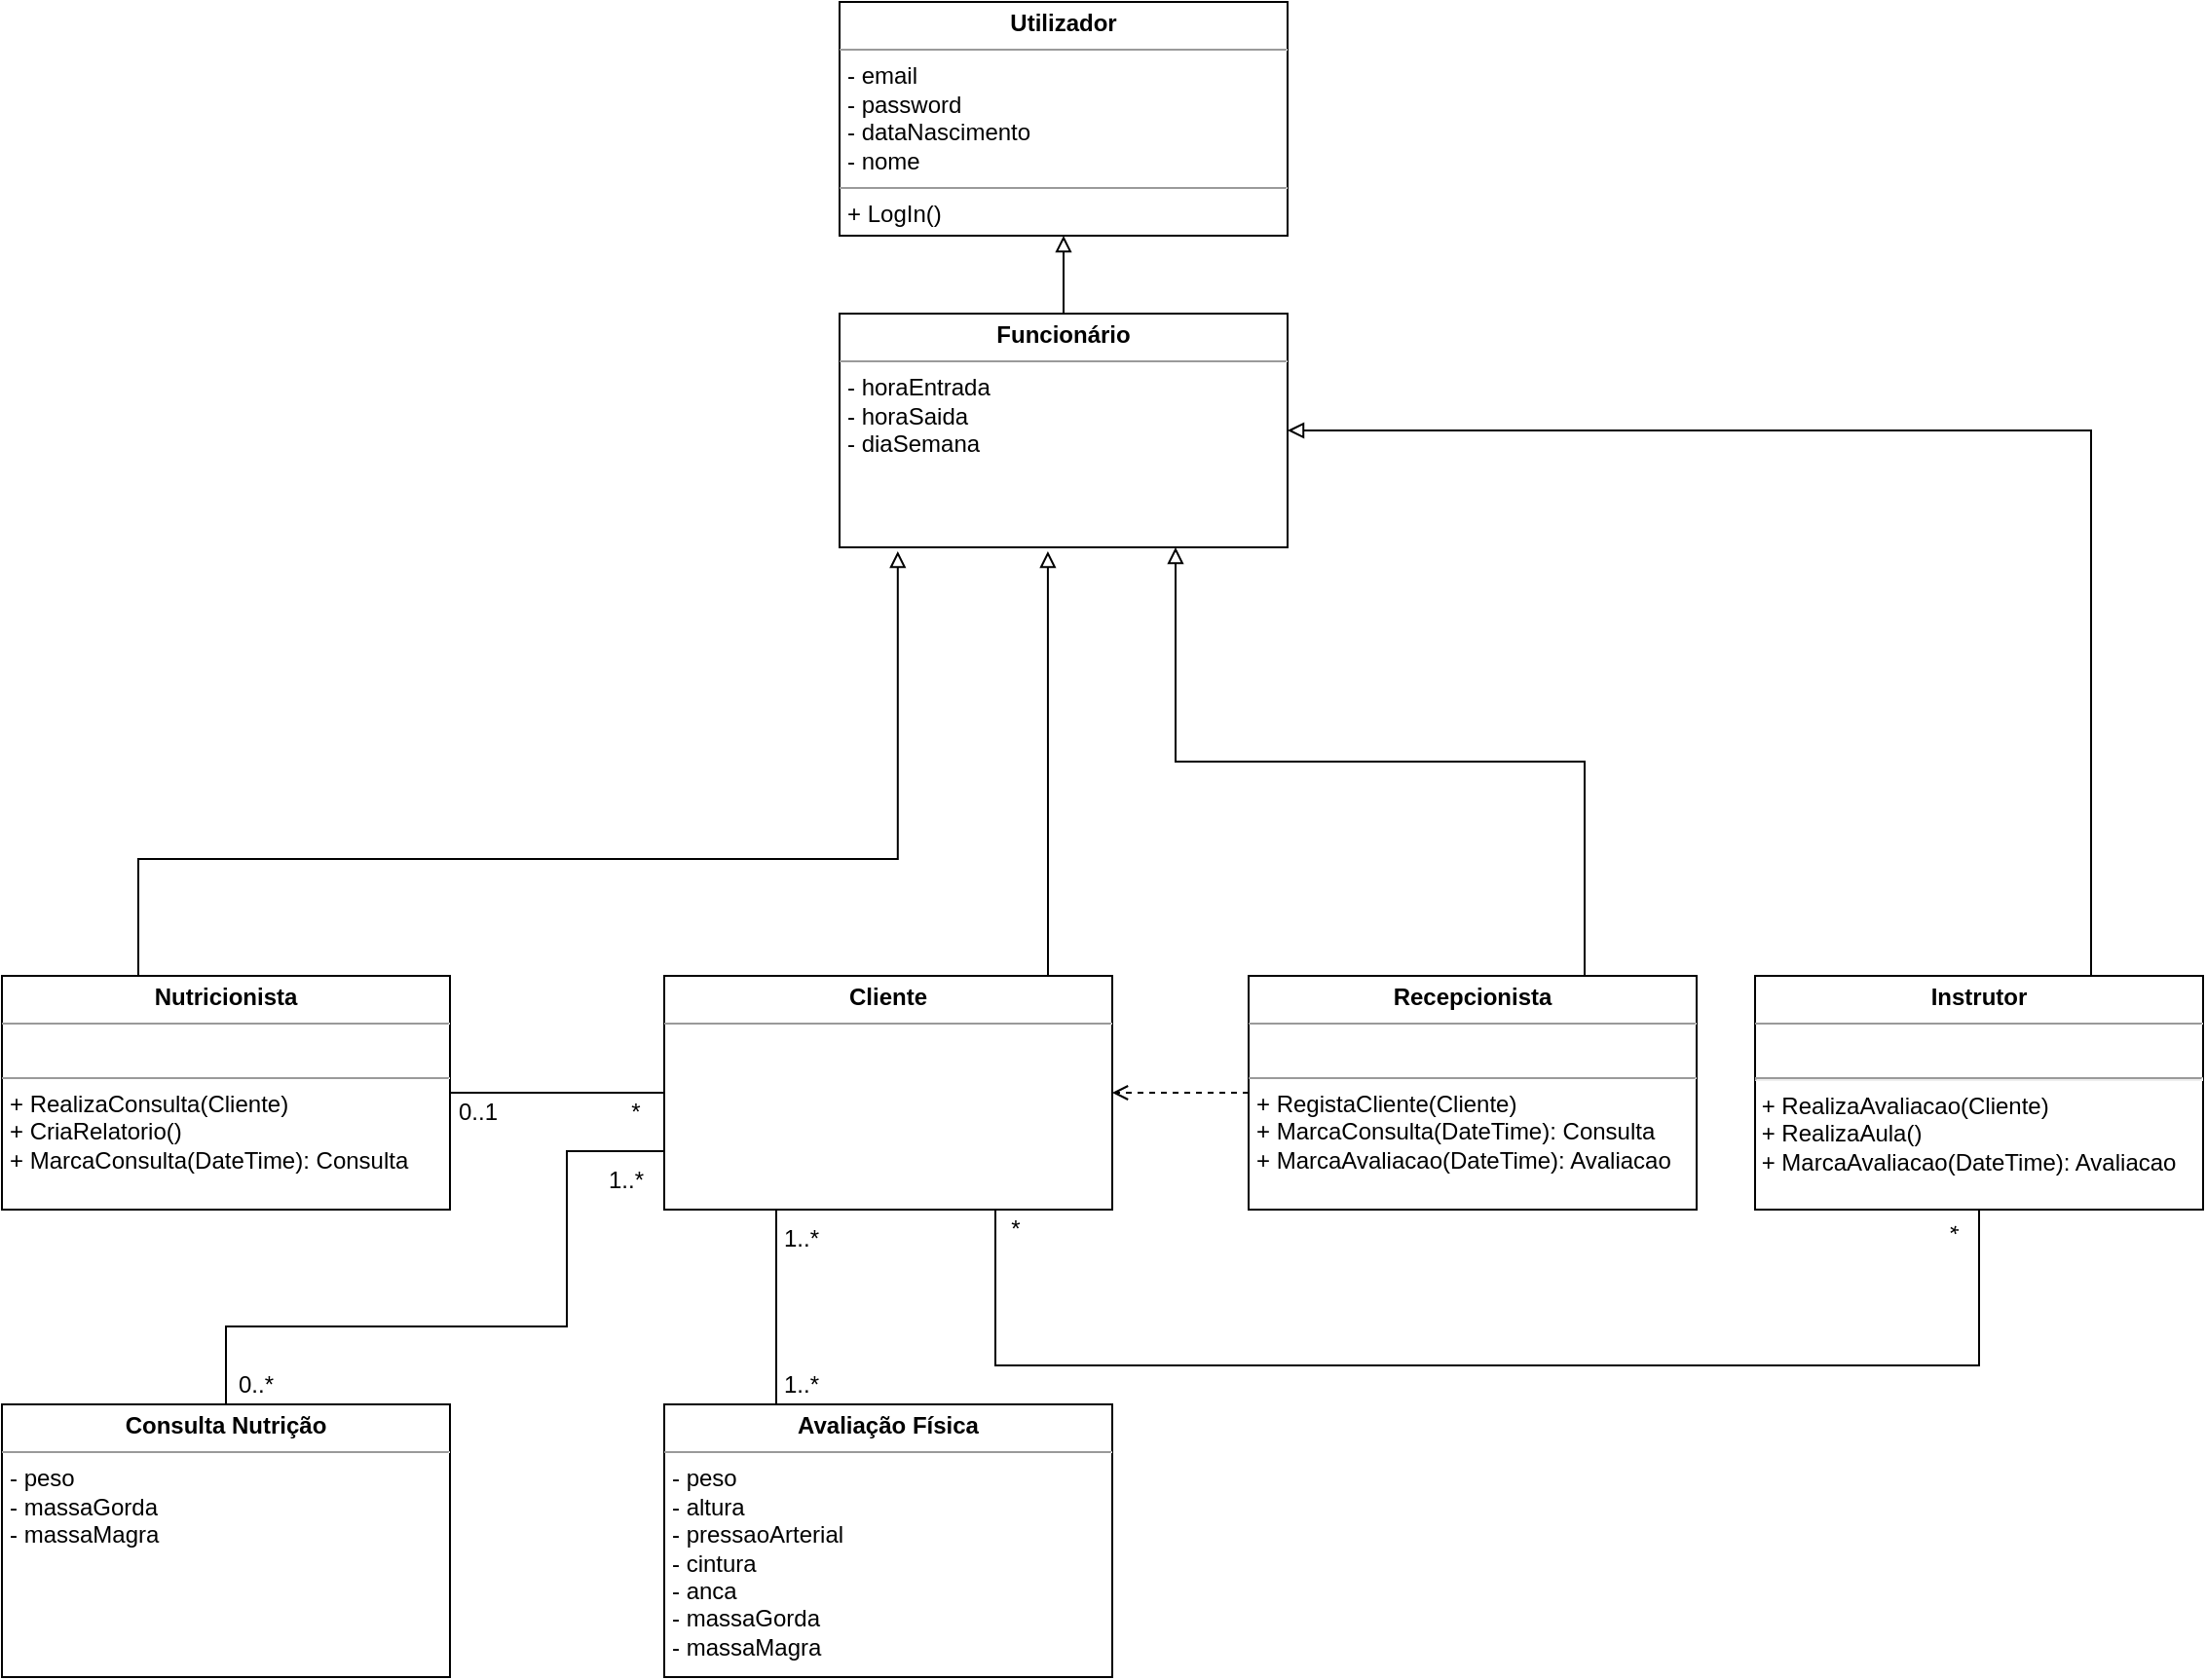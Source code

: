 <mxfile version="20.7.4" type="device"><diagram id="hS8a0aRPqlg5LuHgCHfR" name="Page-1"><mxGraphModel dx="1434" dy="2005" grid="1" gridSize="10" guides="1" tooltips="1" connect="1" arrows="1" fold="1" page="1" pageScale="1" pageWidth="827" pageHeight="1169" math="0" shadow="0"><root><mxCell id="0"/><mxCell id="1" parent="0"/><mxCell id="lTiHx_VnXuyrkhn_wsfK-27" style="edgeStyle=orthogonalEdgeStyle;rounded=0;orthogonalLoop=1;jettySize=auto;html=1;entryX=0.13;entryY=1.017;entryDx=0;entryDy=0;endArrow=block;endFill=0;entryPerimeter=0;" parent="1" source="yVd_DNYkO1Ley2uicovI-3" target="lTiHx_VnXuyrkhn_wsfK-26" edge="1"><mxGeometry relative="1" as="geometry"><Array as="points"><mxPoint x="240" y="40"/><mxPoint x="630" y="40"/></Array></mxGeometry></mxCell><mxCell id="yVd_DNYkO1Ley2uicovI-3" value="&lt;p style=&quot;margin: 0px ; margin-top: 4px ; text-align: center&quot;&gt;&lt;b&gt;Nutricionista&lt;/b&gt;&lt;/p&gt;&lt;hr size=&quot;1&quot;&gt;&lt;p style=&quot;margin: 0px ; margin-left: 4px&quot;&gt;&lt;br&gt;&lt;/p&gt;&lt;hr size=&quot;1&quot;&gt;&lt;p style=&quot;margin: 0px ; margin-left: 4px&quot;&gt;+ RealizaConsulta(Cliente)&lt;/p&gt;&lt;p style=&quot;margin: 0px ; margin-left: 4px&quot;&gt;+ CriaRelatorio()&lt;/p&gt;&lt;p style=&quot;margin: 0px ; margin-left: 4px&quot;&gt;+ MarcaConsulta(DateTime): Consulta&lt;/p&gt;" style="verticalAlign=top;align=left;overflow=fill;fontSize=12;fontFamily=Helvetica;html=1;" parent="1" vertex="1"><mxGeometry x="170" y="100" width="230" height="120" as="geometry"/></mxCell><mxCell id="pwCtgn_c1GWA7i4V8awJ-2" style="edgeStyle=orthogonalEdgeStyle;rounded=0;orthogonalLoop=1;jettySize=auto;html=1;entryX=0.465;entryY=1.017;entryDx=0;entryDy=0;entryPerimeter=0;endArrow=block;endFill=0;" edge="1" parent="1" source="lTiHx_VnXuyrkhn_wsfK-6" target="lTiHx_VnXuyrkhn_wsfK-26"><mxGeometry relative="1" as="geometry"><Array as="points"><mxPoint x="707" y="40"/><mxPoint x="707" y="40"/></Array></mxGeometry></mxCell><mxCell id="lTiHx_VnXuyrkhn_wsfK-6" value="&lt;p style=&quot;margin: 0px ; margin-top: 4px ; text-align: center&quot;&gt;&lt;b&gt;Cliente&lt;/b&gt;&lt;/p&gt;&lt;hr size=&quot;1&quot;&gt;&lt;p style=&quot;margin: 0px ; margin-left: 4px&quot;&gt;&lt;br&gt;&lt;/p&gt;" style="verticalAlign=top;align=left;overflow=fill;fontSize=12;fontFamily=Helvetica;html=1;" parent="1" vertex="1"><mxGeometry x="510" y="100" width="230" height="120" as="geometry"/></mxCell><mxCell id="lTiHx_VnXuyrkhn_wsfK-7" value="" style="endArrow=none;html=1;rounded=0;entryX=0;entryY=0.5;entryDx=0;entryDy=0;exitX=1;exitY=0.5;exitDx=0;exitDy=0;" parent="1" source="yVd_DNYkO1Ley2uicovI-3" target="lTiHx_VnXuyrkhn_wsfK-6" edge="1"><mxGeometry width="50" height="50" relative="1" as="geometry"><mxPoint x="390" y="170" as="sourcePoint"/><mxPoint x="440" y="120" as="targetPoint"/></mxGeometry></mxCell><mxCell id="lTiHx_VnXuyrkhn_wsfK-8" value="0..1" style="text;html=1;align=center;verticalAlign=middle;resizable=0;points=[];autosize=1;strokeColor=none;fillColor=none;" parent="1" vertex="1"><mxGeometry x="394" y="160" width="40" height="20" as="geometry"/></mxCell><mxCell id="lTiHx_VnXuyrkhn_wsfK-9" value="*" style="text;html=1;align=center;verticalAlign=middle;resizable=0;points=[];autosize=1;strokeColor=none;fillColor=none;" parent="1" vertex="1"><mxGeometry x="485" y="160" width="20" height="20" as="geometry"/></mxCell><mxCell id="lTiHx_VnXuyrkhn_wsfK-29" style="edgeStyle=orthogonalEdgeStyle;rounded=0;orthogonalLoop=1;jettySize=auto;html=1;entryX=1;entryY=0.5;entryDx=0;entryDy=0;endArrow=block;endFill=0;exitX=0.75;exitY=0;exitDx=0;exitDy=0;" parent="1" source="lTiHx_VnXuyrkhn_wsfK-12" target="lTiHx_VnXuyrkhn_wsfK-26" edge="1"><mxGeometry relative="1" as="geometry"/></mxCell><mxCell id="lTiHx_VnXuyrkhn_wsfK-12" value="&lt;p style=&quot;margin: 0px ; margin-top: 4px ; text-align: center&quot;&gt;&lt;b&gt;Instrutor&lt;/b&gt;&lt;/p&gt;&lt;hr size=&quot;1&quot;&gt;&lt;p style=&quot;margin: 0px ; margin-left: 4px&quot;&gt;&lt;br&gt;&lt;/p&gt;&lt;hr&gt;&amp;nbsp;+ RealizaAvaliacao(Cliente)&lt;br&gt;&amp;nbsp;+ RealizaAula()&lt;br&gt;&amp;nbsp;+ MarcaAvaliacao(DateTime): Avaliacao" style="verticalAlign=top;align=left;overflow=fill;fontSize=12;fontFamily=Helvetica;html=1;shadow=0;rounded=0;glass=0;" parent="1" vertex="1"><mxGeometry x="1070" y="100" width="230" height="120" as="geometry"/></mxCell><mxCell id="lTiHx_VnXuyrkhn_wsfK-14" value="*" style="text;html=1;align=center;verticalAlign=middle;resizable=0;points=[];autosize=1;strokeColor=none;fillColor=none;rotation=90;" parent="1" vertex="1"><mxGeometry x="1160" y="220" width="20" height="20" as="geometry"/></mxCell><mxCell id="lTiHx_VnXuyrkhn_wsfK-28" style="edgeStyle=orthogonalEdgeStyle;rounded=0;orthogonalLoop=1;jettySize=auto;html=1;entryX=0.75;entryY=1;entryDx=0;entryDy=0;endArrow=block;endFill=0;exitX=0.75;exitY=0;exitDx=0;exitDy=0;" parent="1" source="lTiHx_VnXuyrkhn_wsfK-16" target="lTiHx_VnXuyrkhn_wsfK-26" edge="1"><mxGeometry relative="1" as="geometry"/></mxCell><mxCell id="lTiHx_VnXuyrkhn_wsfK-16" value="&lt;p style=&quot;margin: 0px ; margin-top: 4px ; text-align: center&quot;&gt;&lt;b&gt;Recepcionista&lt;/b&gt;&lt;/p&gt;&lt;hr size=&quot;1&quot;&gt;&lt;p style=&quot;margin: 0px ; margin-left: 4px&quot;&gt;&lt;br&gt;&lt;/p&gt;&lt;hr size=&quot;1&quot;&gt;&lt;p style=&quot;margin: 0px ; margin-left: 4px&quot;&gt;+ RegistaCliente(Cliente)&lt;/p&gt;&lt;p style=&quot;margin: 0px ; margin-left: 4px&quot;&gt;+ MarcaConsulta(DateTime): Consulta&lt;/p&gt;&lt;p style=&quot;margin: 0px ; margin-left: 4px&quot;&gt;+ MarcaAvaliacao(DateTime): Avaliacao&lt;/p&gt;" style="verticalAlign=top;align=left;overflow=fill;fontSize=12;fontFamily=Helvetica;html=1;" parent="1" vertex="1"><mxGeometry x="810" y="100" width="230" height="120" as="geometry"/></mxCell><mxCell id="lTiHx_VnXuyrkhn_wsfK-17" value="" style="endArrow=open;html=1;rounded=0;entryX=1;entryY=0.5;entryDx=0;entryDy=0;endFill=0;dashed=1;exitX=0;exitY=0.5;exitDx=0;exitDy=0;" parent="1" source="lTiHx_VnXuyrkhn_wsfK-16" target="lTiHx_VnXuyrkhn_wsfK-6" edge="1"><mxGeometry width="50" height="50" relative="1" as="geometry"><mxPoint x="800" y="160" as="sourcePoint"/><mxPoint x="450" y="260" as="targetPoint"/></mxGeometry></mxCell><mxCell id="lTiHx_VnXuyrkhn_wsfK-18" value="&lt;p style=&quot;margin: 0px ; margin-top: 4px ; text-align: center&quot;&gt;&lt;b&gt;Utilizador&lt;/b&gt;&lt;/p&gt;&lt;hr size=&quot;1&quot;&gt;&lt;p style=&quot;margin: 0px ; margin-left: 4px&quot;&gt;- email&lt;/p&gt;&lt;p style=&quot;margin: 0px ; margin-left: 4px&quot;&gt;- password&lt;/p&gt;&lt;p style=&quot;margin: 0px ; margin-left: 4px&quot;&gt;- dataNascimento&lt;/p&gt;&lt;p style=&quot;margin: 0px ; margin-left: 4px&quot;&gt;- nome&lt;/p&gt;&lt;hr size=&quot;1&quot;&gt;&lt;p style=&quot;margin: 0px ; margin-left: 4px&quot;&gt;+ LogIn()&lt;/p&gt;" style="verticalAlign=top;align=left;overflow=fill;fontSize=12;fontFamily=Helvetica;html=1;" parent="1" vertex="1"><mxGeometry x="600" y="-400" width="230" height="120" as="geometry"/></mxCell><mxCell id="lTiHx_VnXuyrkhn_wsfK-23" value="&lt;p style=&quot;margin: 0px ; margin-top: 4px ; text-align: center&quot;&gt;&lt;b&gt;Avaliação Física&lt;/b&gt;&lt;/p&gt;&lt;hr size=&quot;1&quot;&gt;&lt;p style=&quot;margin: 0px ; margin-left: 4px&quot;&gt;- peso&lt;/p&gt;&lt;p style=&quot;margin: 0px ; margin-left: 4px&quot;&gt;- altura&lt;/p&gt;&lt;p style=&quot;margin: 0px ; margin-left: 4px&quot;&gt;- pressaoArterial&lt;/p&gt;&lt;p style=&quot;margin: 0px ; margin-left: 4px&quot;&gt;- cintura&lt;/p&gt;&lt;p style=&quot;margin: 0px ; margin-left: 4px&quot;&gt;- anca&lt;/p&gt;&lt;p style=&quot;margin: 0px ; margin-left: 4px&quot;&gt;- massaGorda&lt;/p&gt;&lt;p style=&quot;margin: 0px ; margin-left: 4px&quot;&gt;- massaMagra&lt;/p&gt;" style="verticalAlign=top;align=left;overflow=fill;fontSize=12;fontFamily=Helvetica;html=1;" parent="1" vertex="1"><mxGeometry x="510" y="320" width="230" height="140" as="geometry"/></mxCell><mxCell id="lTiHx_VnXuyrkhn_wsfK-24" value="" style="endArrow=none;html=1;rounded=0;entryX=0.25;entryY=1;entryDx=0;entryDy=0;exitX=0.25;exitY=0;exitDx=0;exitDy=0;" parent="1" source="lTiHx_VnXuyrkhn_wsfK-23" target="lTiHx_VnXuyrkhn_wsfK-6" edge="1"><mxGeometry width="50" height="50" relative="1" as="geometry"><mxPoint x="550" y="300" as="sourcePoint"/><mxPoint x="600" y="250" as="targetPoint"/></mxGeometry></mxCell><mxCell id="lTiHx_VnXuyrkhn_wsfK-25" value="1..*" style="text;html=1;align=center;verticalAlign=middle;resizable=0;points=[];autosize=1;strokeColor=none;fillColor=none;" parent="1" vertex="1"><mxGeometry x="565" y="300" width="30" height="20" as="geometry"/></mxCell><mxCell id="pwCtgn_c1GWA7i4V8awJ-3" style="edgeStyle=orthogonalEdgeStyle;rounded=0;orthogonalLoop=1;jettySize=auto;html=1;entryX=0.5;entryY=1;entryDx=0;entryDy=0;endArrow=block;endFill=0;" edge="1" parent="1" source="lTiHx_VnXuyrkhn_wsfK-26" target="lTiHx_VnXuyrkhn_wsfK-18"><mxGeometry relative="1" as="geometry"/></mxCell><mxCell id="lTiHx_VnXuyrkhn_wsfK-26" value="&lt;p style=&quot;margin: 0px ; margin-top: 4px ; text-align: center&quot;&gt;&lt;b&gt;Funcionário&lt;/b&gt;&lt;/p&gt;&lt;hr size=&quot;1&quot;&gt;&lt;p style=&quot;margin: 0px ; margin-left: 4px&quot;&gt;- horaEntrada&lt;/p&gt;&lt;p style=&quot;margin: 0px ; margin-left: 4px&quot;&gt;- horaSaida&lt;/p&gt;&lt;p style=&quot;margin: 0px ; margin-left: 4px&quot;&gt;- diaSemana&lt;/p&gt;" style="verticalAlign=top;align=left;overflow=fill;fontSize=12;fontFamily=Helvetica;html=1;" parent="1" vertex="1"><mxGeometry x="600" y="-240" width="230" height="120" as="geometry"/></mxCell><mxCell id="lTiHx_VnXuyrkhn_wsfK-30" value="&lt;p style=&quot;margin: 0px ; margin-top: 4px ; text-align: center&quot;&gt;&lt;b&gt;Consulta Nutrição&lt;/b&gt;&lt;/p&gt;&lt;hr size=&quot;1&quot;&gt;&lt;p style=&quot;margin: 0px ; margin-left: 4px&quot;&gt;- peso&lt;/p&gt;&lt;p style=&quot;margin: 0px ; margin-left: 4px&quot;&gt;- massaGorda&lt;/p&gt;&lt;p style=&quot;margin: 0px ; margin-left: 4px&quot;&gt;- massaMagra&lt;/p&gt;" style="verticalAlign=top;align=left;overflow=fill;fontSize=12;fontFamily=Helvetica;html=1;" parent="1" vertex="1"><mxGeometry x="170" y="320" width="230" height="140" as="geometry"/></mxCell><mxCell id="lTiHx_VnXuyrkhn_wsfK-31" value="" style="endArrow=none;html=1;rounded=0;entryX=0;entryY=0.75;entryDx=0;entryDy=0;exitX=0.5;exitY=0;exitDx=0;exitDy=0;" parent="1" source="lTiHx_VnXuyrkhn_wsfK-30" target="lTiHx_VnXuyrkhn_wsfK-6" edge="1"><mxGeometry width="50" height="50" relative="1" as="geometry"><mxPoint x="410" y="290" as="sourcePoint"/><mxPoint x="460" y="240" as="targetPoint"/><Array as="points"><mxPoint x="285" y="280"/><mxPoint x="460" y="280"/><mxPoint x="460" y="190"/></Array></mxGeometry></mxCell><mxCell id="lTiHx_VnXuyrkhn_wsfK-32" value="0..*" style="text;html=1;align=center;verticalAlign=middle;resizable=0;points=[];autosize=1;strokeColor=none;fillColor=none;" parent="1" vertex="1"><mxGeometry x="285" y="300" width="30" height="20" as="geometry"/></mxCell><mxCell id="lTiHx_VnXuyrkhn_wsfK-15" value="*" style="text;html=1;align=center;verticalAlign=middle;resizable=0;points=[];autosize=1;strokeColor=none;fillColor=none;" parent="1" vertex="1"><mxGeometry x="680" y="220" width="20" height="20" as="geometry"/></mxCell><mxCell id="pwCtgn_c1GWA7i4V8awJ-4" value="" style="endArrow=none;html=1;rounded=0;exitX=0.5;exitY=1;exitDx=0;exitDy=0;" edge="1" parent="1" source="lTiHx_VnXuyrkhn_wsfK-12"><mxGeometry width="50" height="50" relative="1" as="geometry"><mxPoint x="1185" y="220" as="sourcePoint"/><mxPoint x="680" y="220" as="targetPoint"/><Array as="points"><mxPoint x="1185" y="300"/><mxPoint x="680" y="300"/></Array></mxGeometry></mxCell><mxCell id="pwCtgn_c1GWA7i4V8awJ-5" value="1..*" style="text;html=1;align=center;verticalAlign=middle;resizable=0;points=[];autosize=1;strokeColor=none;fillColor=none;" vertex="1" parent="1"><mxGeometry x="560" y="220" width="40" height="30" as="geometry"/></mxCell><mxCell id="pwCtgn_c1GWA7i4V8awJ-6" value="1..*" style="text;html=1;align=center;verticalAlign=middle;resizable=0;points=[];autosize=1;strokeColor=none;fillColor=none;shadow=0;" vertex="1" parent="1"><mxGeometry x="470" y="190" width="40" height="30" as="geometry"/></mxCell></root></mxGraphModel></diagram></mxfile>